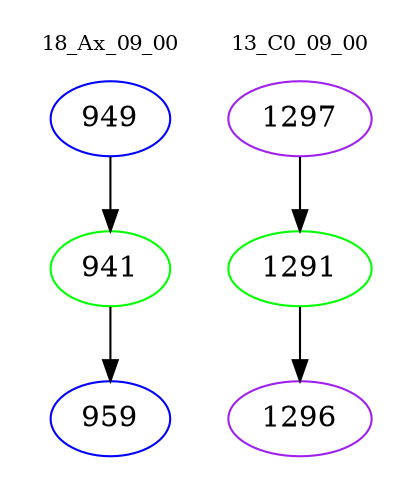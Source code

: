 digraph{
subgraph cluster_0 {
color = white
label = "18_Ax_09_00";
fontsize=10;
T0_949 [label="949", color="blue"]
T0_949 -> T0_941 [color="black"]
T0_941 [label="941", color="green"]
T0_941 -> T0_959 [color="black"]
T0_959 [label="959", color="blue"]
}
subgraph cluster_1 {
color = white
label = "13_C0_09_00";
fontsize=10;
T1_1297 [label="1297", color="purple"]
T1_1297 -> T1_1291 [color="black"]
T1_1291 [label="1291", color="green"]
T1_1291 -> T1_1296 [color="black"]
T1_1296 [label="1296", color="purple"]
}
}
